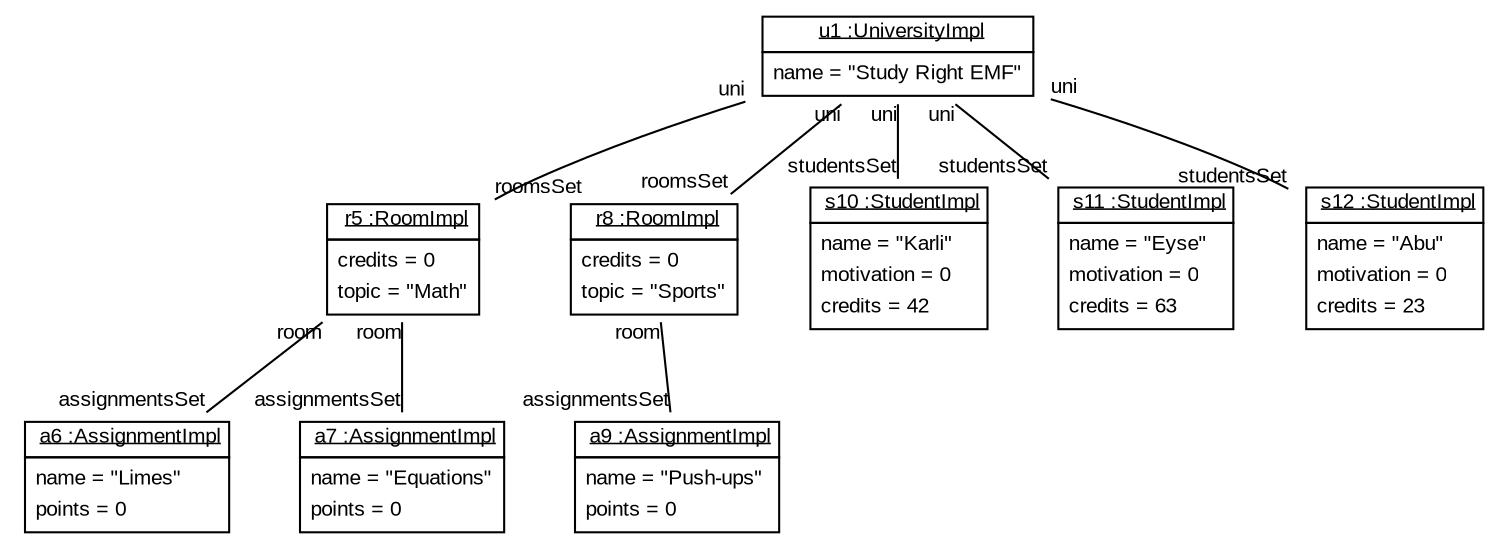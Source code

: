 graph ObjectDiagram {
   node [shape = none, fontsize = 10, fontname = "Arial"];
   edge [fontsize = 10, fontname = "Arial"];
   compound=true;

u1 [label=<<table border='0' cellborder='1' cellspacing='0'> <tr> <td href="../emfsrc/org/sdmlib/examples/emfstudyright/EMFStudyRightModel/impl/UniversityImpl.java"> <u>u1 :UniversityImpl</u></td></tr><tr><td><table border='0' cellborder='0' cellspacing='0'><tr><td align='left'>name = "Study Right EMF"</td></tr></table></td></tr></table>>];
r5 [label=<<table border='0' cellborder='1' cellspacing='0'> <tr> <td href="../emfsrc/org/sdmlib/examples/emfstudyright/EMFStudyRightModel/impl/RoomImpl.java"> <u>r5 :RoomImpl</u></td></tr><tr><td><table border='0' cellborder='0' cellspacing='0'><tr><td align='left'>credits = 0</td></tr><tr><td align='left'>topic = "Math"</td></tr></table></td></tr></table>>];
a6 [label=<<table border='0' cellborder='1' cellspacing='0'> <tr> <td href="../emfsrc/org/sdmlib/examples/emfstudyright/EMFStudyRightModel/impl/AssignmentImpl.java"> <u>a6 :AssignmentImpl</u></td></tr><tr><td><table border='0' cellborder='0' cellspacing='0'><tr><td align='left'>name = "Limes"</td></tr><tr><td align='left'>points = 0</td></tr></table></td></tr></table>>];
a7 [label=<<table border='0' cellborder='1' cellspacing='0'> <tr> <td href="../emfsrc/org/sdmlib/examples/emfstudyright/EMFStudyRightModel/impl/AssignmentImpl.java"> <u>a7 :AssignmentImpl</u></td></tr><tr><td><table border='0' cellborder='0' cellspacing='0'><tr><td align='left'>name = "Equations"</td></tr><tr><td align='left'>points = 0</td></tr></table></td></tr></table>>];
r8 [label=<<table border='0' cellborder='1' cellspacing='0'> <tr> <td href="../emfsrc/org/sdmlib/examples/emfstudyright/EMFStudyRightModel/impl/RoomImpl.java"> <u>r8 :RoomImpl</u></td></tr><tr><td><table border='0' cellborder='0' cellspacing='0'><tr><td align='left'>credits = 0</td></tr><tr><td align='left'>topic = "Sports"</td></tr></table></td></tr></table>>];
a9 [label=<<table border='0' cellborder='1' cellspacing='0'> <tr> <td href="../emfsrc/org/sdmlib/examples/emfstudyright/EMFStudyRightModel/impl/AssignmentImpl.java"> <u>a9 :AssignmentImpl</u></td></tr><tr><td><table border='0' cellborder='0' cellspacing='0'><tr><td align='left'>name = "Push-ups"</td></tr><tr><td align='left'>points = 0</td></tr></table></td></tr></table>>];
s10 [label=<<table border='0' cellborder='1' cellspacing='0'> <tr> <td href="../emfsrc/org/sdmlib/examples/emfstudyright/EMFStudyRightModel/impl/StudentImpl.java"> <u>s10 :StudentImpl</u></td></tr><tr><td><table border='0' cellborder='0' cellspacing='0'><tr><td align='left'>name = "Karli"</td></tr><tr><td align='left'>motivation = 0</td></tr><tr><td align='left'>credits = 42</td></tr></table></td></tr></table>>];
s11 [label=<<table border='0' cellborder='1' cellspacing='0'> <tr> <td href="../emfsrc/org/sdmlib/examples/emfstudyright/EMFStudyRightModel/impl/StudentImpl.java"> <u>s11 :StudentImpl</u></td></tr><tr><td><table border='0' cellborder='0' cellspacing='0'><tr><td align='left'>name = "Eyse"</td></tr><tr><td align='left'>motivation = 0</td></tr><tr><td align='left'>credits = 63</td></tr></table></td></tr></table>>];
s12 [label=<<table border='0' cellborder='1' cellspacing='0'> <tr> <td href="../emfsrc/org/sdmlib/examples/emfstudyright/EMFStudyRightModel/impl/StudentImpl.java"> <u>s12 :StudentImpl</u></td></tr><tr><td><table border='0' cellborder='0' cellspacing='0'><tr><td align='left'>name = "Abu"</td></tr><tr><td align='left'>motivation = 0</td></tr><tr><td align='left'>credits = 23</td></tr></table></td></tr></table>>];

u1 -- r5 [headlabel = "roomsSet" taillabel = "uni"];
u1 -- r8 [headlabel = "roomsSet" taillabel = "uni"];
u1 -- s10 [headlabel = "studentsSet" taillabel = "uni"];
u1 -- s11 [headlabel = "studentsSet" taillabel = "uni"];
u1 -- s12 [headlabel = "studentsSet" taillabel = "uni"];
r5 -- a6 [headlabel = "assignmentsSet" taillabel = "room"];
r5 -- a7 [headlabel = "assignmentsSet" taillabel = "room"];
r8 -- a9 [headlabel = "assignmentsSet" taillabel = "room"];
}
